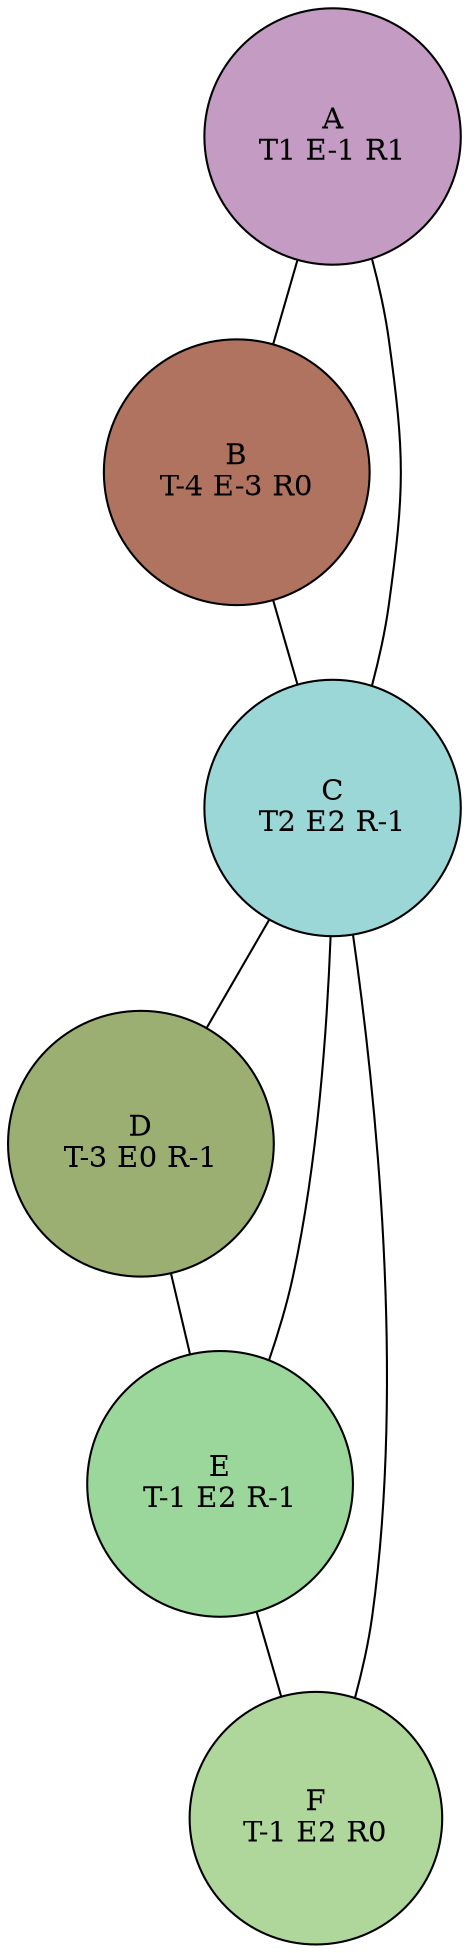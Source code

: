 // Process with GraphViz neato.
graph {
graph [start=1
      ,splines=true
      ,overlap=false
      ,esep="+15"
      ]
node [shape=circle, style=filled]

// All [label="\N\nT4 E4 R4", fillcolor="#ffffff"]
// Tech [label="\N\nT4 E-4 R-4", fillcolor="#5f5fff"]
// Environment [label="\N\nT-4 E4 R-4", fillcolor="#5fff5f"]
// Resources [label="\N\nT-4 E-4 R4", fillcolor="#ff5f5f"]
// None [label="\N\nT-4 E-4 R-4", fillcolor="#5f5f5f"]
// All -- Tech
// All -- Environment
// All -- Resources
// All -- None
// Tech -- Environment
// Tech -- Resources
// Tech -- None
// Environment -- Resources
// Environment -- None
// Resources -- None

A [label="\N\nT1 E-1 R1", fillcolor="#c39bc3"]
A -- B
A -- C
B [label="\N\nT-4 E-3 R0", fillcolor="#af735f"]
B -- C
C [label="\N\nT2 E2 R-1", fillcolor="#9bd7d7"]
C -- D
C -- E
C -- F
D [label="\N\nT-3 E0 R-1", fillcolor="#9baf73"]
D -- E
E [label="\N\nT-1 E2 R-1", fillcolor="#9bd79b"]
E -- F
F [label="\N\nT-1 E2 R0", fillcolor="#afd79b"]
}
